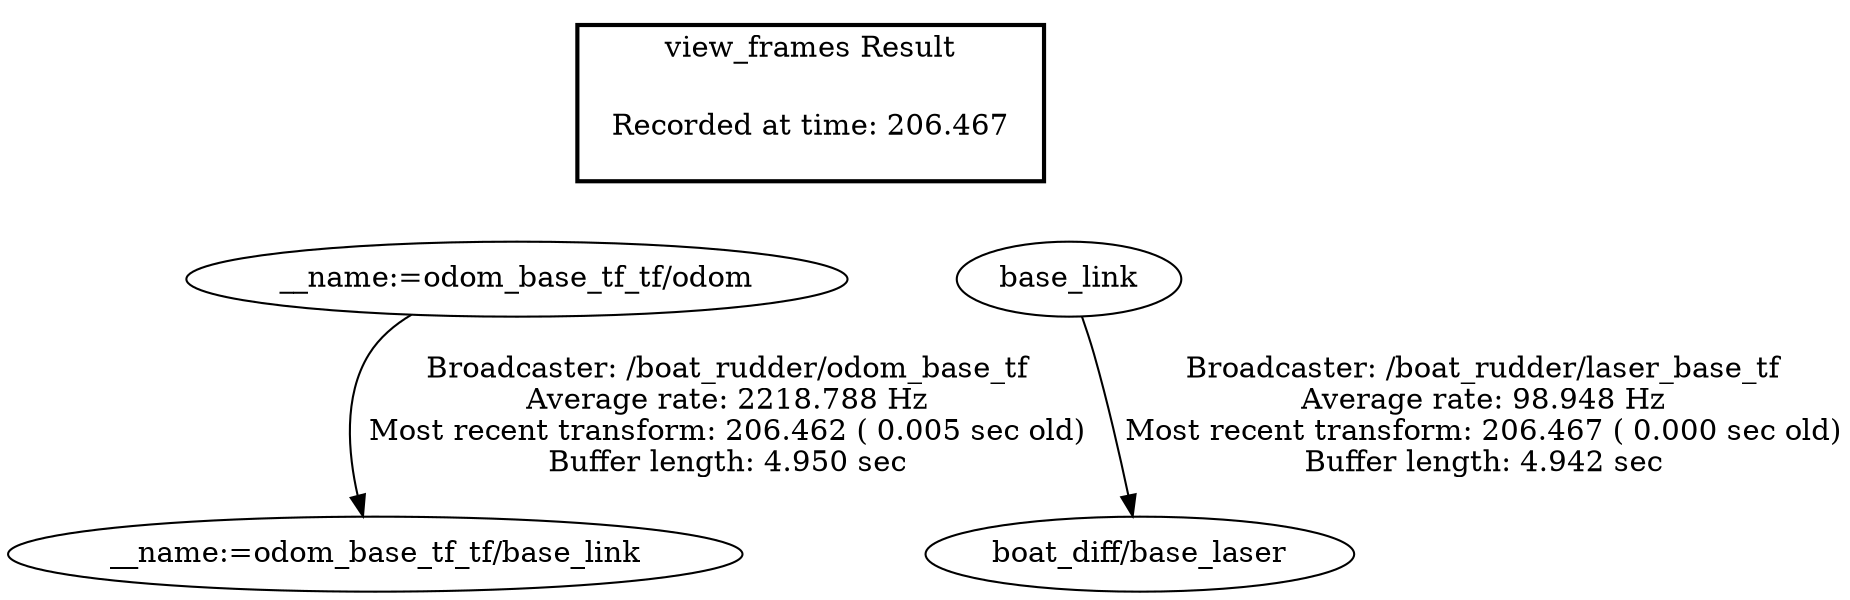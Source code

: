 digraph G {
"__name:=odom_base_tf_tf/odom" -> "__name:=odom_base_tf_tf/base_link"[label="Broadcaster: /boat_rudder/odom_base_tf\nAverage rate: 2218.788 Hz\nMost recent transform: 206.462 ( 0.005 sec old)\nBuffer length: 4.950 sec\n"];
"base_link" -> "boat_diff/base_laser"[label="Broadcaster: /boat_rudder/laser_base_tf\nAverage rate: 98.948 Hz\nMost recent transform: 206.467 ( 0.000 sec old)\nBuffer length: 4.942 sec\n"];
edge [style=invis];
 subgraph cluster_legend { style=bold; color=black; label ="view_frames Result";
"Recorded at time: 206.467"[ shape=plaintext ] ;
 }->"__name:=odom_base_tf_tf/odom";
edge [style=invis];
 subgraph cluster_legend { style=bold; color=black; label ="view_frames Result";
"Recorded at time: 206.467"[ shape=plaintext ] ;
 }->"base_link";
}